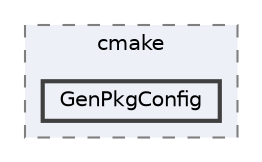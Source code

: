 digraph "external/magic_enum/cmake/GenPkgConfig"
{
 // LATEX_PDF_SIZE
  bgcolor="transparent";
  edge [fontname=Helvetica,fontsize=10,labelfontname=Helvetica,labelfontsize=10];
  node [fontname=Helvetica,fontsize=10,shape=box,height=0.2,width=0.4];
  compound=true
  subgraph clusterdir_1dbd6fcf361a455f454e0806d973f57c {
    graph [ bgcolor="#edf0f7", pencolor="grey50", label="cmake", fontname=Helvetica,fontsize=10 style="filled,dashed", URL="dir_1dbd6fcf361a455f454e0806d973f57c.html",tooltip=""]
  dir_3e3df6be8195b97549db01a75f8f34b2 [label="GenPkgConfig", fillcolor="#edf0f7", color="grey25", style="filled,bold", URL="dir_3e3df6be8195b97549db01a75f8f34b2.html",tooltip=""];
  }
}
